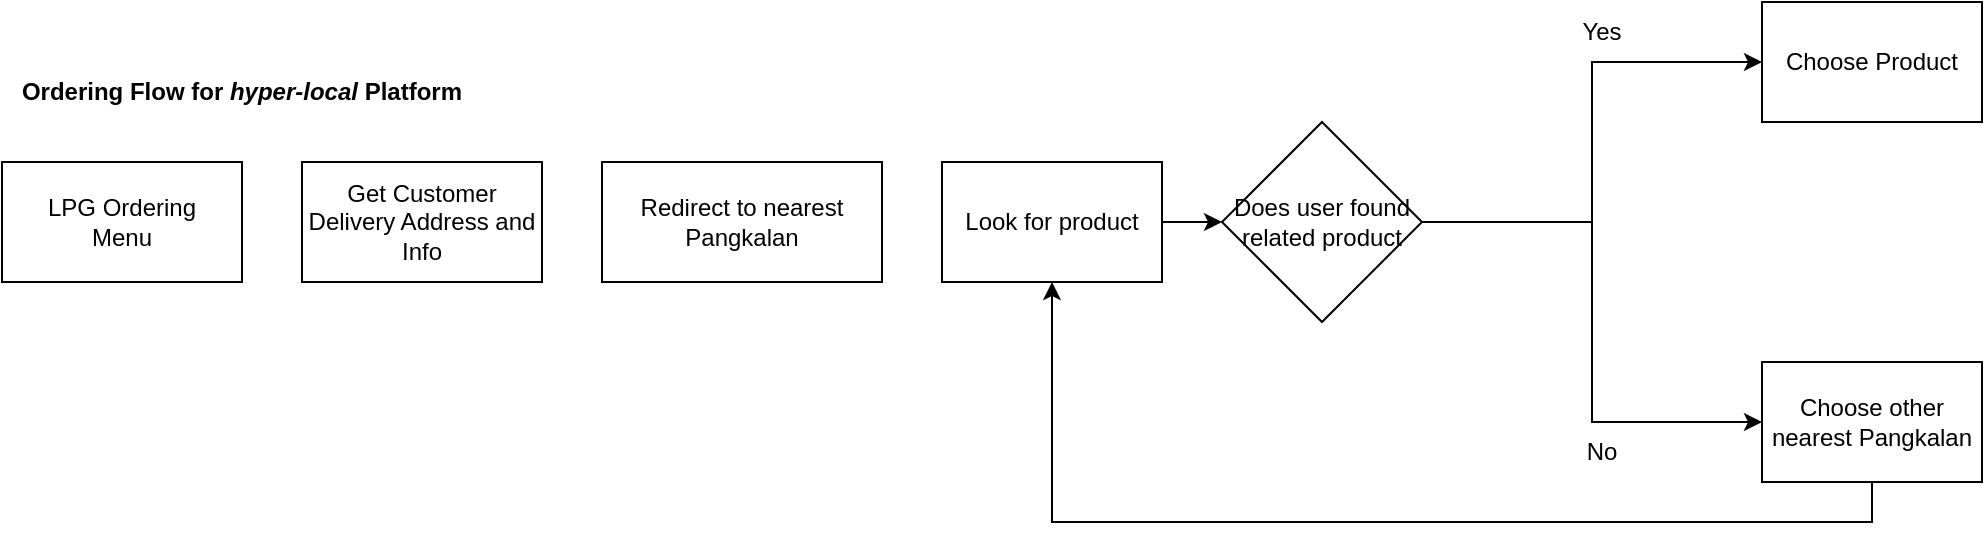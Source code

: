 <mxfile version="18.1.2" type="github">
  <diagram id="tCEU7aNI3vppZz3mpr0o" name="Page-1">
    <mxGraphModel dx="1043" dy="613" grid="1" gridSize="10" guides="1" tooltips="1" connect="1" arrows="1" fold="1" page="1" pageScale="1" pageWidth="850" pageHeight="1100" math="0" shadow="0">
      <root>
        <mxCell id="0" />
        <mxCell id="1" parent="0" />
        <mxCell id="jsObKKHN_H2wyqt8bMDx-1" value="LPG Ordering&lt;br&gt;Menu" style="rounded=0;whiteSpace=wrap;html=1;" vertex="1" parent="1">
          <mxGeometry x="80" y="230" width="120" height="60" as="geometry" />
        </mxCell>
        <mxCell id="jsObKKHN_H2wyqt8bMDx-2" value="Get Customer&lt;br&gt;Delivery Address and Info" style="rounded=0;whiteSpace=wrap;html=1;" vertex="1" parent="1">
          <mxGeometry x="230" y="230" width="120" height="60" as="geometry" />
        </mxCell>
        <mxCell id="jsObKKHN_H2wyqt8bMDx-3" value="Redirect to nearest Pangkalan" style="rounded=0;whiteSpace=wrap;html=1;" vertex="1" parent="1">
          <mxGeometry x="380" y="230" width="140" height="60" as="geometry" />
        </mxCell>
        <mxCell id="jsObKKHN_H2wyqt8bMDx-4" value="Ordering Flow for &lt;i&gt;hyper-local&lt;/i&gt; Platform" style="text;html=1;strokeColor=none;fillColor=none;align=center;verticalAlign=middle;whiteSpace=wrap;rounded=0;fontStyle=1" vertex="1" parent="1">
          <mxGeometry x="80" y="180" width="240" height="30" as="geometry" />
        </mxCell>
        <mxCell id="jsObKKHN_H2wyqt8bMDx-8" style="edgeStyle=orthogonalEdgeStyle;rounded=0;orthogonalLoop=1;jettySize=auto;html=1;exitX=1;exitY=0.5;exitDx=0;exitDy=0;entryX=0;entryY=0.5;entryDx=0;entryDy=0;" edge="1" parent="1" source="jsObKKHN_H2wyqt8bMDx-13" target="jsObKKHN_H2wyqt8bMDx-6">
          <mxGeometry relative="1" as="geometry">
            <mxPoint x="820" y="260" as="sourcePoint" />
          </mxGeometry>
        </mxCell>
        <mxCell id="jsObKKHN_H2wyqt8bMDx-9" style="edgeStyle=orthogonalEdgeStyle;rounded=0;orthogonalLoop=1;jettySize=auto;html=1;exitX=1;exitY=0.5;exitDx=0;exitDy=0;entryX=0;entryY=0.5;entryDx=0;entryDy=0;" edge="1" parent="1" source="jsObKKHN_H2wyqt8bMDx-13" target="jsObKKHN_H2wyqt8bMDx-7">
          <mxGeometry relative="1" as="geometry">
            <mxPoint x="820" y="260" as="sourcePoint" />
          </mxGeometry>
        </mxCell>
        <mxCell id="jsObKKHN_H2wyqt8bMDx-15" style="edgeStyle=orthogonalEdgeStyle;rounded=0;orthogonalLoop=1;jettySize=auto;html=1;exitX=1;exitY=0.5;exitDx=0;exitDy=0;entryX=0;entryY=0.5;entryDx=0;entryDy=0;" edge="1" parent="1" source="jsObKKHN_H2wyqt8bMDx-5" target="jsObKKHN_H2wyqt8bMDx-13">
          <mxGeometry relative="1" as="geometry" />
        </mxCell>
        <mxCell id="jsObKKHN_H2wyqt8bMDx-5" value="Look for product" style="rounded=0;whiteSpace=wrap;html=1;" vertex="1" parent="1">
          <mxGeometry x="550" y="230" width="110" height="60" as="geometry" />
        </mxCell>
        <mxCell id="jsObKKHN_H2wyqt8bMDx-6" value="Choose Product" style="rounded=0;whiteSpace=wrap;html=1;" vertex="1" parent="1">
          <mxGeometry x="960" y="150" width="110" height="60" as="geometry" />
        </mxCell>
        <mxCell id="jsObKKHN_H2wyqt8bMDx-14" style="edgeStyle=orthogonalEdgeStyle;rounded=0;orthogonalLoop=1;jettySize=auto;html=1;exitX=0.5;exitY=1;exitDx=0;exitDy=0;entryX=0.5;entryY=1;entryDx=0;entryDy=0;" edge="1" parent="1" source="jsObKKHN_H2wyqt8bMDx-7" target="jsObKKHN_H2wyqt8bMDx-5">
          <mxGeometry relative="1" as="geometry" />
        </mxCell>
        <mxCell id="jsObKKHN_H2wyqt8bMDx-7" value="Choose other nearest Pangkalan" style="rounded=0;whiteSpace=wrap;html=1;" vertex="1" parent="1">
          <mxGeometry x="960" y="330" width="110" height="60" as="geometry" />
        </mxCell>
        <mxCell id="jsObKKHN_H2wyqt8bMDx-10" value="Yes" style="text;html=1;strokeColor=none;fillColor=none;align=center;verticalAlign=middle;whiteSpace=wrap;rounded=0;" vertex="1" parent="1">
          <mxGeometry x="850" y="150" width="60" height="30" as="geometry" />
        </mxCell>
        <mxCell id="jsObKKHN_H2wyqt8bMDx-11" value="No" style="text;html=1;strokeColor=none;fillColor=none;align=center;verticalAlign=middle;whiteSpace=wrap;rounded=0;" vertex="1" parent="1">
          <mxGeometry x="850" y="360" width="60" height="30" as="geometry" />
        </mxCell>
        <mxCell id="jsObKKHN_H2wyqt8bMDx-13" value="Does user found related product" style="rhombus;whiteSpace=wrap;html=1;" vertex="1" parent="1">
          <mxGeometry x="690" y="210" width="100" height="100" as="geometry" />
        </mxCell>
      </root>
    </mxGraphModel>
  </diagram>
</mxfile>
